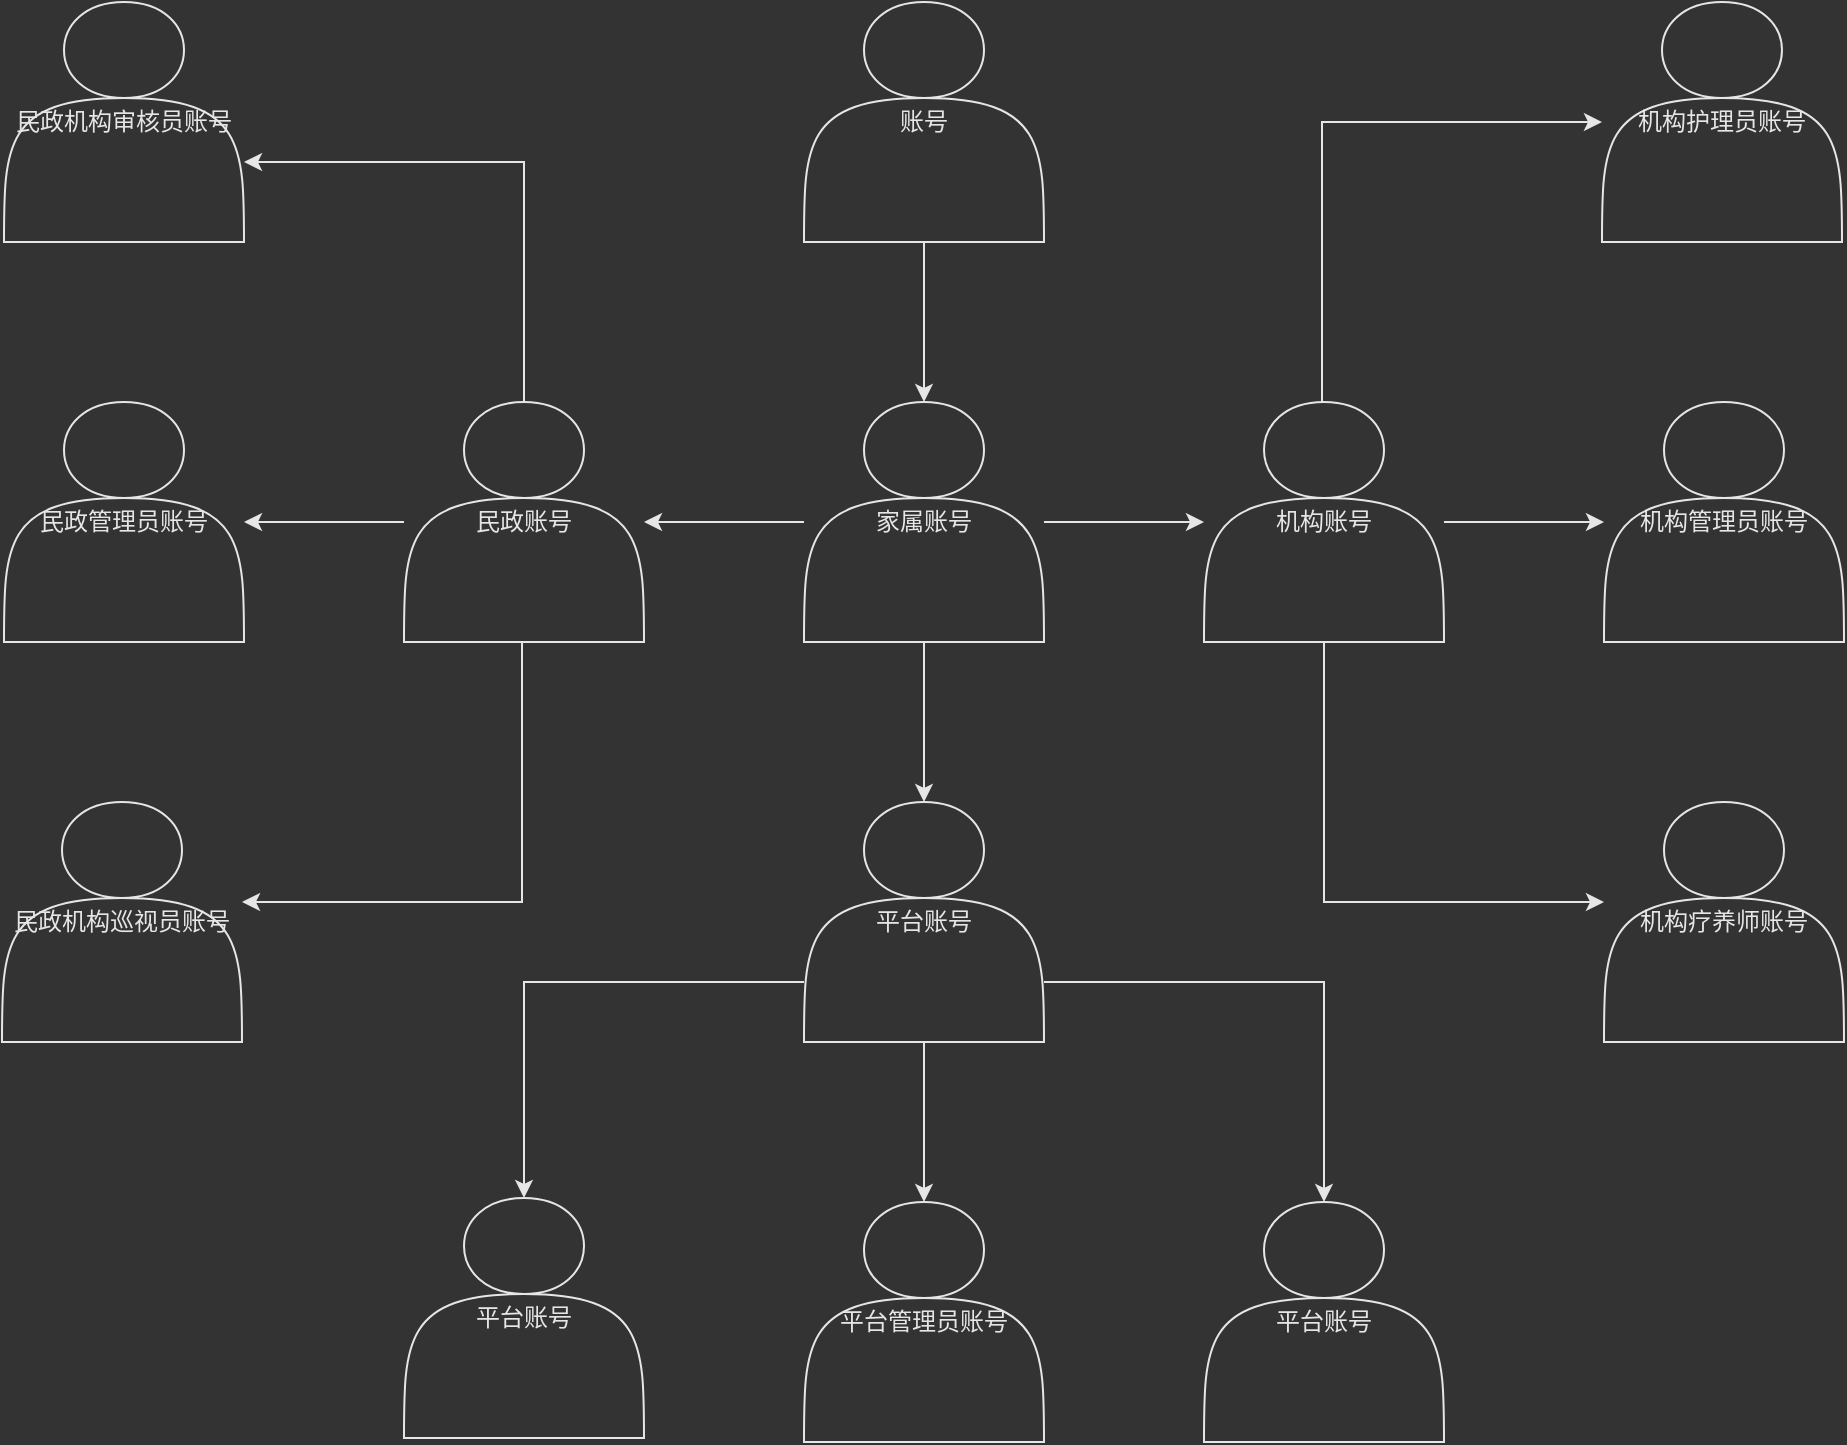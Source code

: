 <mxfile version="20.2.4" type="github">
  <diagram id="o6OXmS90365OrSwRLali" name="beginner_level">
    <mxGraphModel dx="2249" dy="761" grid="1" gridSize="10" guides="1" tooltips="1" connect="1" arrows="1" fold="1" page="1" pageScale="1" pageWidth="827" pageHeight="1169" background="#333333" math="0" shadow="0">
      <root>
        <mxCell id="0" />
        <mxCell id="1" parent="0" />
        <mxCell id="3lLjW_SJBXpCS5TzsEJV-15" value="" style="edgeStyle=orthogonalEdgeStyle;rounded=0;orthogonalLoop=1;jettySize=auto;html=1;fontColor=#E6E6E6;strokeColor=#E6E6E6;" edge="1" parent="1" source="3lLjW_SJBXpCS5TzsEJV-5" target="3lLjW_SJBXpCS5TzsEJV-14">
          <mxGeometry relative="1" as="geometry" />
        </mxCell>
        <mxCell id="3lLjW_SJBXpCS5TzsEJV-5" value="&lt;font color=&quot;#e6e6e6&quot;&gt;账号&lt;/font&gt;" style="shape=actor;whiteSpace=wrap;html=1;fillColor=none;strokeColor=#E6E6E6;" vertex="1" parent="1">
          <mxGeometry x="41" y="120" width="120" height="120" as="geometry" />
        </mxCell>
        <mxCell id="3lLjW_SJBXpCS5TzsEJV-17" value="" style="edgeStyle=orthogonalEdgeStyle;rounded=0;orthogonalLoop=1;jettySize=auto;html=1;fontColor=#E6E6E6;strokeColor=#E6E6E6;" edge="1" parent="1" source="3lLjW_SJBXpCS5TzsEJV-14" target="3lLjW_SJBXpCS5TzsEJV-16">
          <mxGeometry relative="1" as="geometry" />
        </mxCell>
        <mxCell id="3lLjW_SJBXpCS5TzsEJV-19" value="" style="edgeStyle=orthogonalEdgeStyle;rounded=0;orthogonalLoop=1;jettySize=auto;html=1;fontColor=#E6E6E6;strokeColor=#E6E6E6;" edge="1" parent="1" source="3lLjW_SJBXpCS5TzsEJV-14" target="3lLjW_SJBXpCS5TzsEJV-18">
          <mxGeometry relative="1" as="geometry" />
        </mxCell>
        <mxCell id="3lLjW_SJBXpCS5TzsEJV-21" value="" style="edgeStyle=orthogonalEdgeStyle;rounded=0;orthogonalLoop=1;jettySize=auto;html=1;fontColor=#E6E6E6;strokeColor=#E6E6E6;" edge="1" parent="1" source="3lLjW_SJBXpCS5TzsEJV-14" target="3lLjW_SJBXpCS5TzsEJV-20">
          <mxGeometry relative="1" as="geometry" />
        </mxCell>
        <mxCell id="3lLjW_SJBXpCS5TzsEJV-14" value="&lt;font color=&quot;#e6e6e6&quot;&gt;家属账号&lt;/font&gt;" style="shape=actor;whiteSpace=wrap;html=1;fillColor=none;strokeColor=#E6E6E6;" vertex="1" parent="1">
          <mxGeometry x="41" y="320" width="120" height="120" as="geometry" />
        </mxCell>
        <mxCell id="3lLjW_SJBXpCS5TzsEJV-35" value="" style="edgeStyle=orthogonalEdgeStyle;rounded=0;orthogonalLoop=1;jettySize=auto;html=1;fontColor=#E6E6E6;strokeColor=#E6E6E6;" edge="1" parent="1" source="3lLjW_SJBXpCS5TzsEJV-16" target="3lLjW_SJBXpCS5TzsEJV-34">
          <mxGeometry relative="1" as="geometry" />
        </mxCell>
        <mxCell id="3lLjW_SJBXpCS5TzsEJV-37" value="" style="edgeStyle=orthogonalEdgeStyle;rounded=0;orthogonalLoop=1;jettySize=auto;html=1;fontColor=#E6E6E6;strokeColor=#E6E6E6;" edge="1" parent="1" source="3lLjW_SJBXpCS5TzsEJV-16" target="3lLjW_SJBXpCS5TzsEJV-36">
          <mxGeometry relative="1" as="geometry">
            <Array as="points">
              <mxPoint x="-99" y="610" />
            </Array>
          </mxGeometry>
        </mxCell>
        <mxCell id="3lLjW_SJBXpCS5TzsEJV-39" value="" style="edgeStyle=orthogonalEdgeStyle;rounded=0;orthogonalLoop=1;jettySize=auto;html=1;fontColor=#E6E6E6;strokeColor=#E6E6E6;" edge="1" parent="1" source="3lLjW_SJBXpCS5TzsEJV-16" target="3lLjW_SJBXpCS5TzsEJV-38">
          <mxGeometry relative="1" as="geometry">
            <Array as="points">
              <mxPoint x="301" y="610" />
            </Array>
          </mxGeometry>
        </mxCell>
        <mxCell id="3lLjW_SJBXpCS5TzsEJV-16" value="&lt;font color=&quot;#e6e6e6&quot;&gt;平台账号&lt;/font&gt;" style="shape=actor;whiteSpace=wrap;html=1;fillColor=none;strokeColor=#E6E6E6;" vertex="1" parent="1">
          <mxGeometry x="41" y="520" width="120" height="120" as="geometry" />
        </mxCell>
        <mxCell id="3lLjW_SJBXpCS5TzsEJV-29" value="" style="edgeStyle=orthogonalEdgeStyle;rounded=0;orthogonalLoop=1;jettySize=auto;html=1;fontColor=#E6E6E6;strokeColor=#E6E6E6;" edge="1" parent="1" source="3lLjW_SJBXpCS5TzsEJV-18" target="3lLjW_SJBXpCS5TzsEJV-28">
          <mxGeometry relative="1" as="geometry" />
        </mxCell>
        <mxCell id="3lLjW_SJBXpCS5TzsEJV-31" value="" style="edgeStyle=orthogonalEdgeStyle;rounded=0;orthogonalLoop=1;jettySize=auto;html=1;fontColor=#E6E6E6;strokeColor=#E6E6E6;" edge="1" parent="1" source="3lLjW_SJBXpCS5TzsEJV-18" target="3lLjW_SJBXpCS5TzsEJV-30">
          <mxGeometry relative="1" as="geometry">
            <Array as="points">
              <mxPoint x="300" y="180" />
            </Array>
          </mxGeometry>
        </mxCell>
        <mxCell id="3lLjW_SJBXpCS5TzsEJV-33" value="" style="edgeStyle=orthogonalEdgeStyle;rounded=0;orthogonalLoop=1;jettySize=auto;html=1;fontColor=#E6E6E6;strokeColor=#E6E6E6;" edge="1" parent="1" source="3lLjW_SJBXpCS5TzsEJV-18" target="3lLjW_SJBXpCS5TzsEJV-32">
          <mxGeometry relative="1" as="geometry">
            <Array as="points">
              <mxPoint x="301" y="570" />
            </Array>
          </mxGeometry>
        </mxCell>
        <mxCell id="3lLjW_SJBXpCS5TzsEJV-18" value="&lt;font color=&quot;#e6e6e6&quot;&gt;机构账号&lt;/font&gt;" style="shape=actor;whiteSpace=wrap;html=1;fillColor=none;strokeColor=#E6E6E6;" vertex="1" parent="1">
          <mxGeometry x="241" y="320" width="120" height="120" as="geometry" />
        </mxCell>
        <mxCell id="3lLjW_SJBXpCS5TzsEJV-23" value="" style="edgeStyle=orthogonalEdgeStyle;rounded=0;orthogonalLoop=1;jettySize=auto;html=1;fontColor=#E6E6E6;strokeColor=#E6E6E6;" edge="1" parent="1" source="3lLjW_SJBXpCS5TzsEJV-20" target="3lLjW_SJBXpCS5TzsEJV-22">
          <mxGeometry relative="1" as="geometry" />
        </mxCell>
        <mxCell id="3lLjW_SJBXpCS5TzsEJV-25" value="" style="edgeStyle=orthogonalEdgeStyle;rounded=0;orthogonalLoop=1;jettySize=auto;html=1;fontColor=#E6E6E6;strokeColor=#E6E6E6;" edge="1" parent="1" source="3lLjW_SJBXpCS5TzsEJV-20" target="3lLjW_SJBXpCS5TzsEJV-24">
          <mxGeometry relative="1" as="geometry">
            <Array as="points">
              <mxPoint x="-99" y="200" />
            </Array>
          </mxGeometry>
        </mxCell>
        <mxCell id="3lLjW_SJBXpCS5TzsEJV-27" value="" style="edgeStyle=orthogonalEdgeStyle;rounded=0;orthogonalLoop=1;jettySize=auto;html=1;fontColor=#E6E6E6;strokeColor=#E6E6E6;" edge="1" parent="1" source="3lLjW_SJBXpCS5TzsEJV-20" target="3lLjW_SJBXpCS5TzsEJV-26">
          <mxGeometry relative="1" as="geometry">
            <Array as="points">
              <mxPoint x="-100" y="570" />
            </Array>
          </mxGeometry>
        </mxCell>
        <mxCell id="3lLjW_SJBXpCS5TzsEJV-20" value="&lt;font color=&quot;#e6e6e6&quot;&gt;民政账号&lt;/font&gt;" style="shape=actor;whiteSpace=wrap;html=1;fillColor=none;strokeColor=#E6E6E6;" vertex="1" parent="1">
          <mxGeometry x="-159" y="320" width="120" height="120" as="geometry" />
        </mxCell>
        <mxCell id="3lLjW_SJBXpCS5TzsEJV-22" value="&lt;font color=&quot;#e6e6e6&quot;&gt;民政管理员账号&lt;/font&gt;" style="shape=actor;whiteSpace=wrap;html=1;fillColor=none;strokeColor=#E6E6E6;" vertex="1" parent="1">
          <mxGeometry x="-359" y="320" width="120" height="120" as="geometry" />
        </mxCell>
        <mxCell id="3lLjW_SJBXpCS5TzsEJV-24" value="&lt;font color=&quot;#e6e6e6&quot;&gt;民政机构审核员账号&lt;/font&gt;" style="shape=actor;whiteSpace=wrap;html=1;fillColor=none;strokeColor=#E6E6E6;" vertex="1" parent="1">
          <mxGeometry x="-359" y="120" width="120" height="120" as="geometry" />
        </mxCell>
        <mxCell id="3lLjW_SJBXpCS5TzsEJV-26" value="&lt;font color=&quot;#e6e6e6&quot;&gt;民政机构巡视员账号&lt;/font&gt;" style="shape=actor;whiteSpace=wrap;html=1;fillColor=none;strokeColor=#E6E6E6;" vertex="1" parent="1">
          <mxGeometry x="-360" y="520" width="120" height="120" as="geometry" />
        </mxCell>
        <mxCell id="3lLjW_SJBXpCS5TzsEJV-28" value="&lt;font color=&quot;#e6e6e6&quot;&gt;机构管理员账号&lt;/font&gt;" style="shape=actor;whiteSpace=wrap;html=1;fillColor=none;strokeColor=#E6E6E6;" vertex="1" parent="1">
          <mxGeometry x="441" y="320" width="120" height="120" as="geometry" />
        </mxCell>
        <mxCell id="3lLjW_SJBXpCS5TzsEJV-30" value="&lt;font color=&quot;#e6e6e6&quot;&gt;机构护理员账号&lt;/font&gt;" style="shape=actor;whiteSpace=wrap;html=1;fillColor=none;strokeColor=#E6E6E6;" vertex="1" parent="1">
          <mxGeometry x="440" y="120" width="120" height="120" as="geometry" />
        </mxCell>
        <mxCell id="3lLjW_SJBXpCS5TzsEJV-32" value="&lt;font color=&quot;#e6e6e6&quot;&gt;机构疗养师账号&lt;/font&gt;" style="shape=actor;whiteSpace=wrap;html=1;fillColor=none;strokeColor=#E6E6E6;" vertex="1" parent="1">
          <mxGeometry x="441" y="520" width="120" height="120" as="geometry" />
        </mxCell>
        <mxCell id="3lLjW_SJBXpCS5TzsEJV-34" value="&lt;font color=&quot;#e6e6e6&quot;&gt;平台管理员账号&lt;/font&gt;" style="shape=actor;whiteSpace=wrap;html=1;fillColor=none;strokeColor=#E6E6E6;" vertex="1" parent="1">
          <mxGeometry x="41" y="720" width="120" height="120" as="geometry" />
        </mxCell>
        <mxCell id="3lLjW_SJBXpCS5TzsEJV-36" value="&lt;font color=&quot;#e6e6e6&quot;&gt;平台账号&lt;/font&gt;" style="shape=actor;whiteSpace=wrap;html=1;fillColor=none;strokeColor=#E6E6E6;" vertex="1" parent="1">
          <mxGeometry x="-159" y="718" width="120" height="120" as="geometry" />
        </mxCell>
        <mxCell id="3lLjW_SJBXpCS5TzsEJV-38" value="&lt;font color=&quot;#e6e6e6&quot;&gt;平台账号&lt;/font&gt;" style="shape=actor;whiteSpace=wrap;html=1;fillColor=none;strokeColor=#E6E6E6;" vertex="1" parent="1">
          <mxGeometry x="241" y="720" width="120" height="120" as="geometry" />
        </mxCell>
      </root>
    </mxGraphModel>
  </diagram>
</mxfile>
